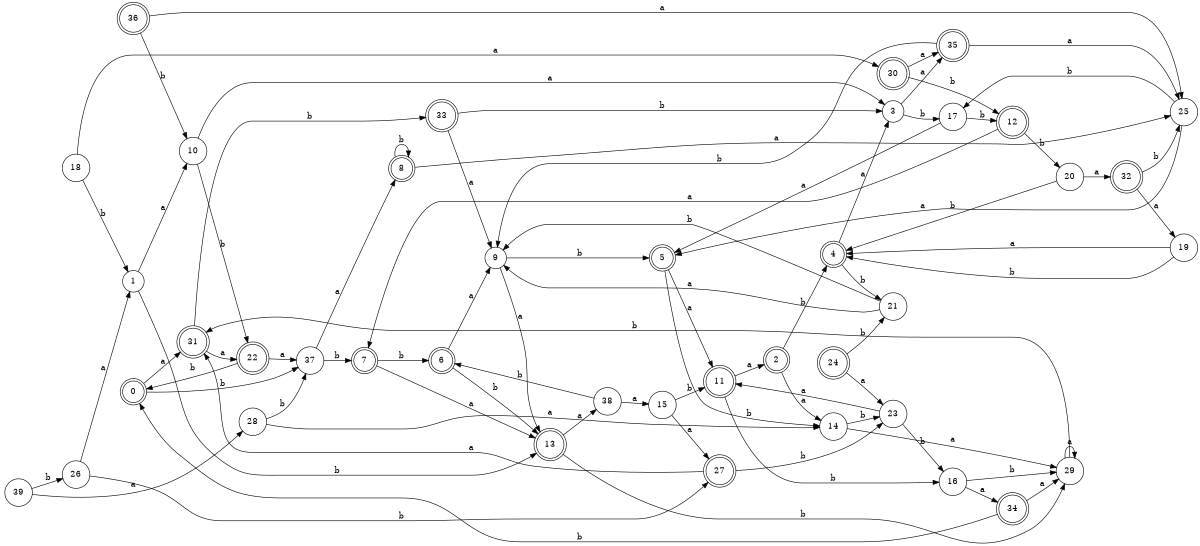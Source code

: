 digraph n32_9 {
__start0 [label="" shape="none"];

rankdir=LR;
size="8,5";

s0 [style="rounded,filled", color="black", fillcolor="white" shape="doublecircle", label="0"];
s1 [style="filled", color="black", fillcolor="white" shape="circle", label="1"];
s2 [style="rounded,filled", color="black", fillcolor="white" shape="doublecircle", label="2"];
s3 [style="filled", color="black", fillcolor="white" shape="circle", label="3"];
s4 [style="rounded,filled", color="black", fillcolor="white" shape="doublecircle", label="4"];
s5 [style="rounded,filled", color="black", fillcolor="white" shape="doublecircle", label="5"];
s6 [style="rounded,filled", color="black", fillcolor="white" shape="doublecircle", label="6"];
s7 [style="rounded,filled", color="black", fillcolor="white" shape="doublecircle", label="7"];
s8 [style="rounded,filled", color="black", fillcolor="white" shape="doublecircle", label="8"];
s9 [style="filled", color="black", fillcolor="white" shape="circle", label="9"];
s10 [style="filled", color="black", fillcolor="white" shape="circle", label="10"];
s11 [style="rounded,filled", color="black", fillcolor="white" shape="doublecircle", label="11"];
s12 [style="rounded,filled", color="black", fillcolor="white" shape="doublecircle", label="12"];
s13 [style="rounded,filled", color="black", fillcolor="white" shape="doublecircle", label="13"];
s14 [style="filled", color="black", fillcolor="white" shape="circle", label="14"];
s15 [style="filled", color="black", fillcolor="white" shape="circle", label="15"];
s16 [style="filled", color="black", fillcolor="white" shape="circle", label="16"];
s17 [style="filled", color="black", fillcolor="white" shape="circle", label="17"];
s18 [style="filled", color="black", fillcolor="white" shape="circle", label="18"];
s19 [style="filled", color="black", fillcolor="white" shape="circle", label="19"];
s20 [style="filled", color="black", fillcolor="white" shape="circle", label="20"];
s21 [style="filled", color="black", fillcolor="white" shape="circle", label="21"];
s22 [style="rounded,filled", color="black", fillcolor="white" shape="doublecircle", label="22"];
s23 [style="filled", color="black", fillcolor="white" shape="circle", label="23"];
s24 [style="rounded,filled", color="black", fillcolor="white" shape="doublecircle", label="24"];
s25 [style="filled", color="black", fillcolor="white" shape="circle", label="25"];
s26 [style="filled", color="black", fillcolor="white" shape="circle", label="26"];
s27 [style="rounded,filled", color="black", fillcolor="white" shape="doublecircle", label="27"];
s28 [style="filled", color="black", fillcolor="white" shape="circle", label="28"];
s29 [style="filled", color="black", fillcolor="white" shape="circle", label="29"];
s30 [style="rounded,filled", color="black", fillcolor="white" shape="doublecircle", label="30"];
s31 [style="rounded,filled", color="black", fillcolor="white" shape="doublecircle", label="31"];
s32 [style="rounded,filled", color="black", fillcolor="white" shape="doublecircle", label="32"];
s33 [style="rounded,filled", color="black", fillcolor="white" shape="doublecircle", label="33"];
s34 [style="rounded,filled", color="black", fillcolor="white" shape="doublecircle", label="34"];
s35 [style="rounded,filled", color="black", fillcolor="white" shape="doublecircle", label="35"];
s36 [style="rounded,filled", color="black", fillcolor="white" shape="doublecircle", label="36"];
s37 [style="filled", color="black", fillcolor="white" shape="circle", label="37"];
s38 [style="filled", color="black", fillcolor="white" shape="circle", label="38"];
s39 [style="filled", color="black", fillcolor="white" shape="circle", label="39"];
s0 -> s31 [label="a"];
s0 -> s37 [label="b"];
s1 -> s10 [label="a"];
s1 -> s13 [label="b"];
s2 -> s14 [label="a"];
s2 -> s4 [label="b"];
s3 -> s35 [label="a"];
s3 -> s17 [label="b"];
s4 -> s3 [label="a"];
s4 -> s21 [label="b"];
s5 -> s11 [label="a"];
s5 -> s14 [label="b"];
s6 -> s9 [label="a"];
s6 -> s13 [label="b"];
s7 -> s13 [label="a"];
s7 -> s6 [label="b"];
s8 -> s25 [label="a"];
s8 -> s8 [label="b"];
s9 -> s13 [label="a"];
s9 -> s5 [label="b"];
s10 -> s3 [label="a"];
s10 -> s22 [label="b"];
s11 -> s2 [label="a"];
s11 -> s16 [label="b"];
s12 -> s7 [label="a"];
s12 -> s20 [label="b"];
s13 -> s38 [label="a"];
s13 -> s29 [label="b"];
s14 -> s29 [label="a"];
s14 -> s23 [label="b"];
s15 -> s27 [label="a"];
s15 -> s11 [label="b"];
s16 -> s34 [label="a"];
s16 -> s29 [label="b"];
s17 -> s5 [label="a"];
s17 -> s12 [label="b"];
s18 -> s30 [label="a"];
s18 -> s1 [label="b"];
s19 -> s4 [label="a"];
s19 -> s4 [label="b"];
s20 -> s32 [label="a"];
s20 -> s4 [label="b"];
s21 -> s9 [label="a"];
s21 -> s9 [label="b"];
s22 -> s37 [label="a"];
s22 -> s0 [label="b"];
s23 -> s11 [label="a"];
s23 -> s16 [label="b"];
s24 -> s23 [label="a"];
s24 -> s21 [label="b"];
s25 -> s5 [label="a"];
s25 -> s17 [label="b"];
s26 -> s1 [label="a"];
s26 -> s27 [label="b"];
s27 -> s31 [label="a"];
s27 -> s23 [label="b"];
s28 -> s14 [label="a"];
s28 -> s37 [label="b"];
s29 -> s29 [label="a"];
s29 -> s31 [label="b"];
s30 -> s35 [label="a"];
s30 -> s12 [label="b"];
s31 -> s22 [label="a"];
s31 -> s33 [label="b"];
s32 -> s19 [label="a"];
s32 -> s25 [label="b"];
s33 -> s9 [label="a"];
s33 -> s3 [label="b"];
s34 -> s29 [label="a"];
s34 -> s0 [label="b"];
s35 -> s25 [label="a"];
s35 -> s9 [label="b"];
s36 -> s25 [label="a"];
s36 -> s10 [label="b"];
s37 -> s8 [label="a"];
s37 -> s7 [label="b"];
s38 -> s15 [label="a"];
s38 -> s6 [label="b"];
s39 -> s28 [label="a"];
s39 -> s26 [label="b"];

}